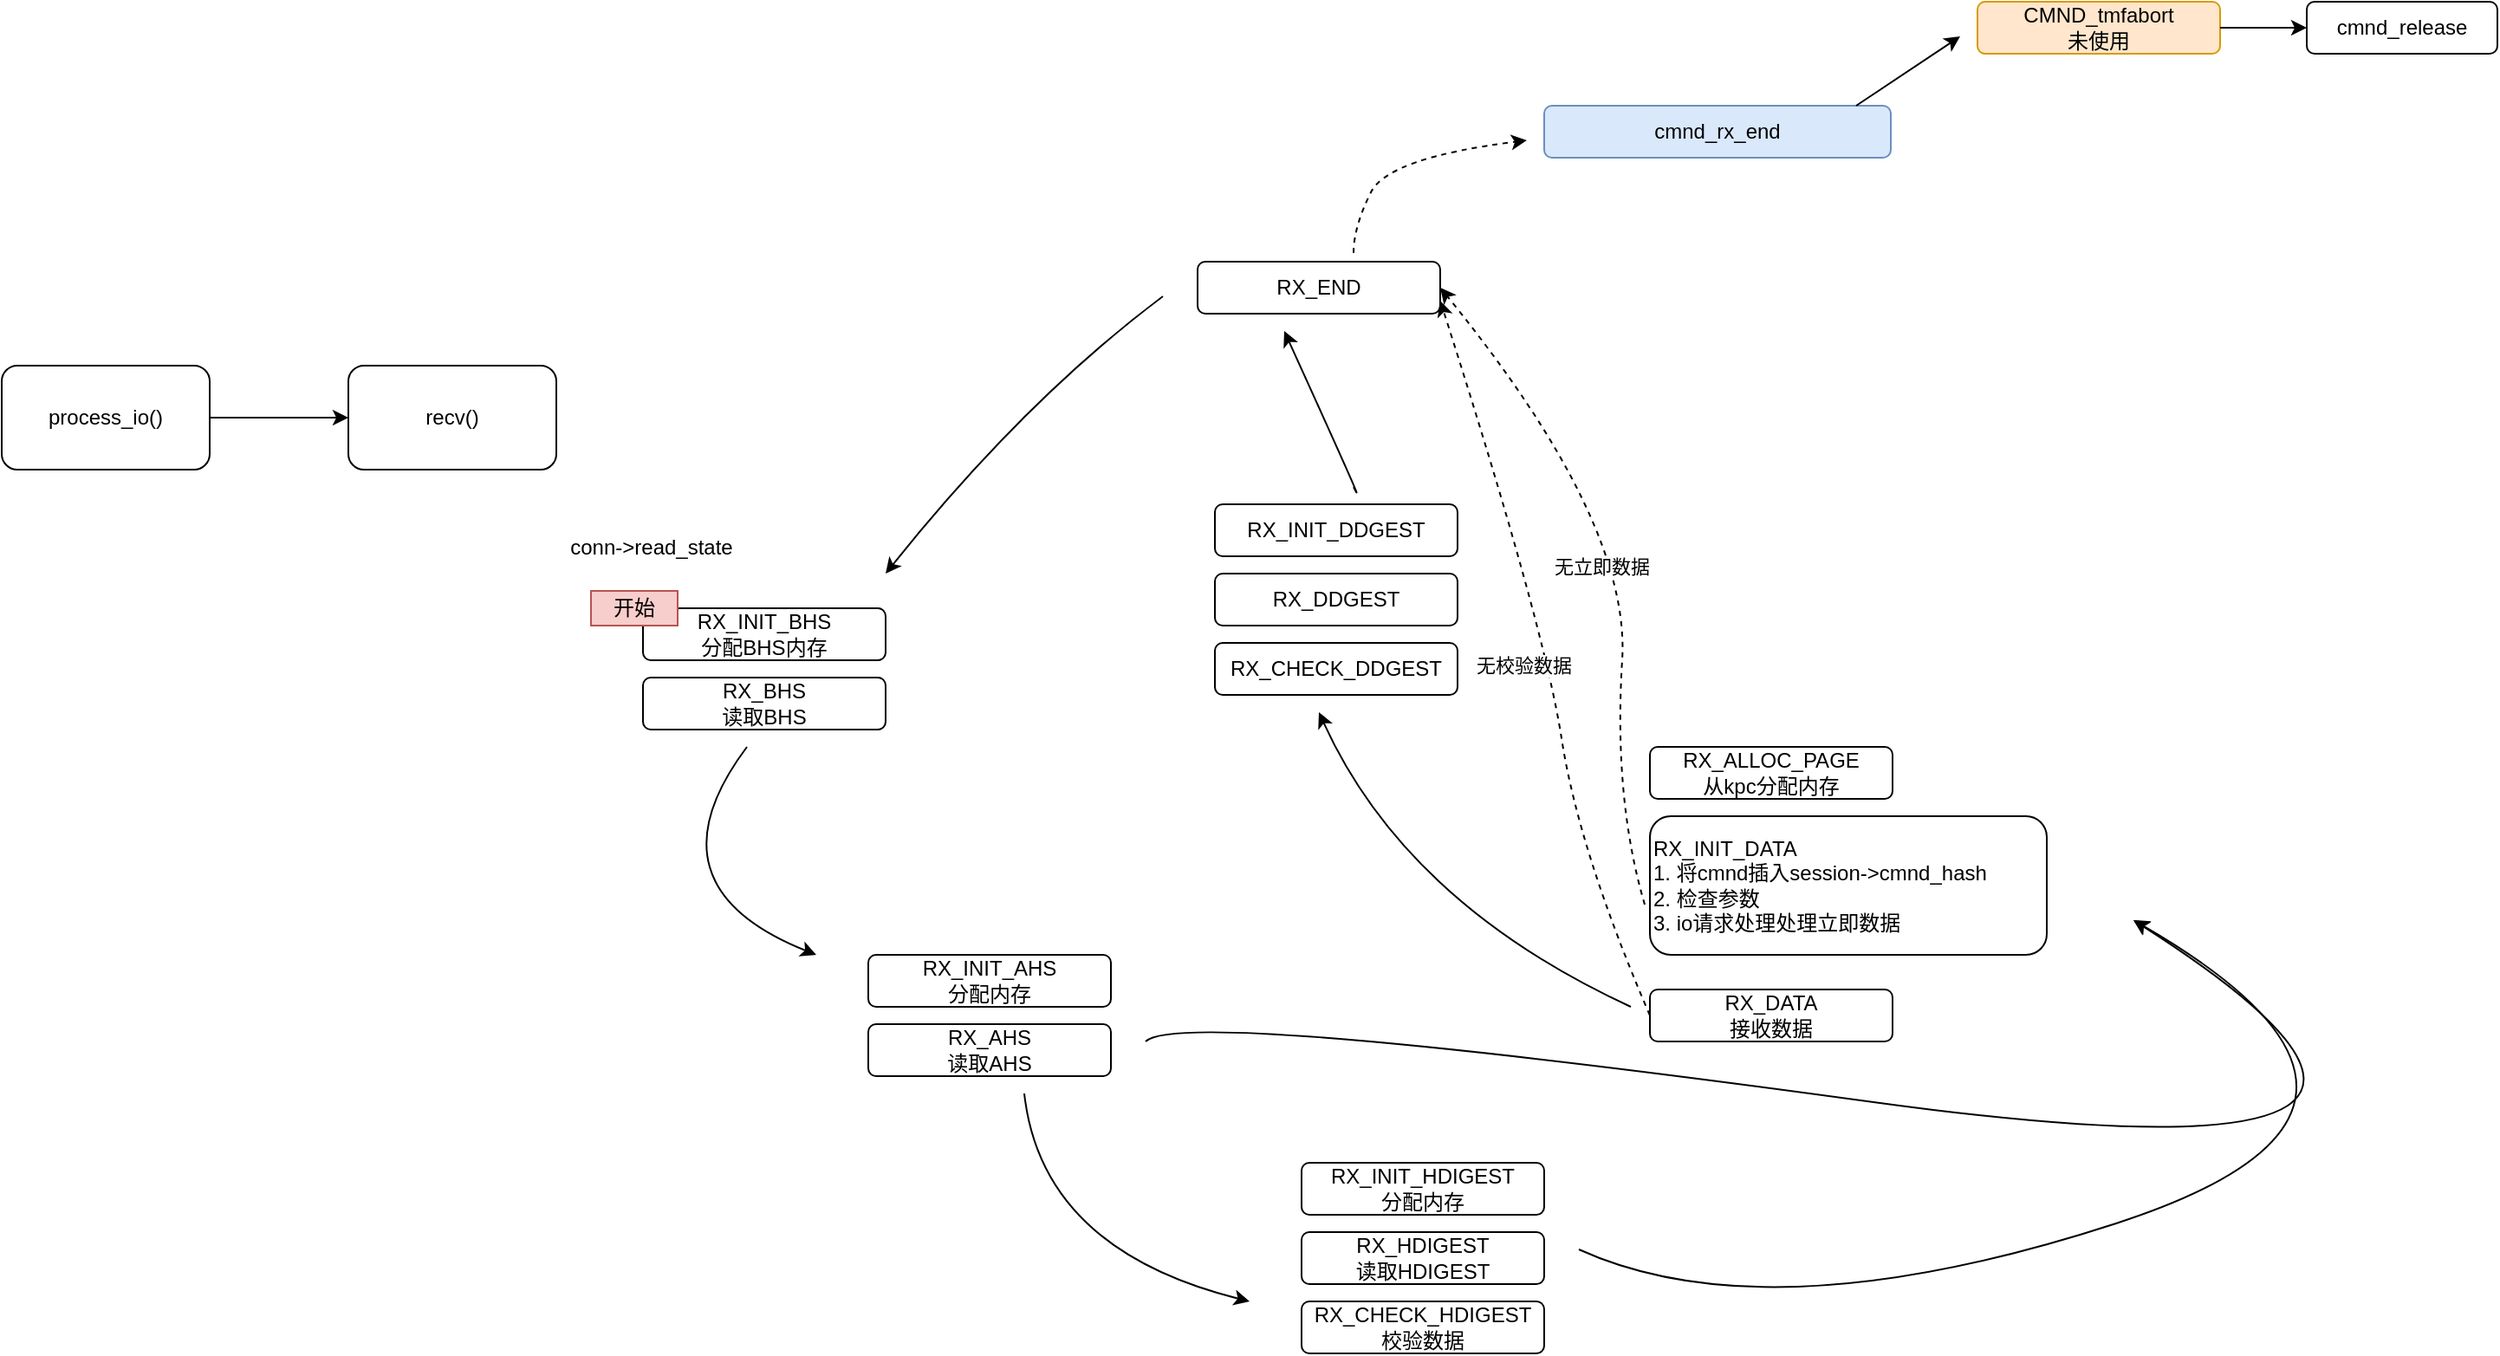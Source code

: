 <mxfile version="20.8.23" type="github">
  <diagram id="cpIiz0hkxJm84qq82TX_" name="第 1 页">
    <mxGraphModel dx="1194" dy="877" grid="1" gridSize="10" guides="1" tooltips="1" connect="1" arrows="1" fold="1" page="1" pageScale="1" pageWidth="827" pageHeight="1169" math="0" shadow="0">
      <root>
        <mxCell id="0" />
        <mxCell id="1" parent="0" />
        <mxCell id="Y4RRBgap4qox0ThQ7hxp-2" value="" style="edgeStyle=none;html=1;" edge="1" parent="1" source="Y4RRBgap4qox0ThQ7hxp-3" target="Y4RRBgap4qox0ThQ7hxp-4">
          <mxGeometry relative="1" as="geometry" />
        </mxCell>
        <mxCell id="Y4RRBgap4qox0ThQ7hxp-3" value="process_io()" style="rounded=1;whiteSpace=wrap;html=1;" vertex="1" parent="1">
          <mxGeometry x="150" y="210" width="120" height="60" as="geometry" />
        </mxCell>
        <mxCell id="Y4RRBgap4qox0ThQ7hxp-4" value="recv()" style="rounded=1;whiteSpace=wrap;html=1;" vertex="1" parent="1">
          <mxGeometry x="350" y="210" width="120" height="60" as="geometry" />
        </mxCell>
        <mxCell id="Y4RRBgap4qox0ThQ7hxp-5" value="conn-&amp;gt;read_state" style="text;html=1;strokeColor=none;fillColor=none;align=center;verticalAlign=middle;whiteSpace=wrap;rounded=0;" vertex="1" parent="1">
          <mxGeometry x="470" y="300" width="110" height="30" as="geometry" />
        </mxCell>
        <mxCell id="Y4RRBgap4qox0ThQ7hxp-6" value="RX_INIT_BHS&lt;br&gt;分配BHS内存" style="rounded=1;whiteSpace=wrap;html=1;" vertex="1" parent="1">
          <mxGeometry x="520" y="350" width="140" height="30" as="geometry" />
        </mxCell>
        <mxCell id="Y4RRBgap4qox0ThQ7hxp-7" value="RX_BHS&lt;br&gt;读取BHS" style="rounded=1;whiteSpace=wrap;html=1;" vertex="1" parent="1">
          <mxGeometry x="520" y="390" width="140" height="30" as="geometry" />
        </mxCell>
        <mxCell id="Y4RRBgap4qox0ThQ7hxp-8" value="RX_INIT_AHS&lt;br&gt;分配内存" style="rounded=1;whiteSpace=wrap;html=1;" vertex="1" parent="1">
          <mxGeometry x="650" y="550" width="140" height="30" as="geometry" />
        </mxCell>
        <mxCell id="Y4RRBgap4qox0ThQ7hxp-9" value="RX_AHS&lt;br&gt;读取AHS" style="rounded=1;whiteSpace=wrap;html=1;" vertex="1" parent="1">
          <mxGeometry x="650" y="590" width="140" height="30" as="geometry" />
        </mxCell>
        <mxCell id="Y4RRBgap4qox0ThQ7hxp-10" value="RX_INIT_HDIGEST&lt;br&gt;分配内存" style="rounded=1;whiteSpace=wrap;html=1;" vertex="1" parent="1">
          <mxGeometry x="900" y="670" width="140" height="30" as="geometry" />
        </mxCell>
        <mxCell id="Y4RRBgap4qox0ThQ7hxp-11" value="RX_HDIGEST&lt;br&gt;读取HDIGEST" style="rounded=1;whiteSpace=wrap;html=1;" vertex="1" parent="1">
          <mxGeometry x="900" y="710" width="140" height="30" as="geometry" />
        </mxCell>
        <mxCell id="Y4RRBgap4qox0ThQ7hxp-12" value="RX_CHECK_HDIGEST&lt;br&gt;校验数据" style="rounded=1;whiteSpace=wrap;html=1;" vertex="1" parent="1">
          <mxGeometry x="900" y="750" width="140" height="30" as="geometry" />
        </mxCell>
        <mxCell id="Y4RRBgap4qox0ThQ7hxp-13" value="" style="curved=1;endArrow=classic;html=1;" edge="1" parent="1">
          <mxGeometry width="50" height="50" relative="1" as="geometry">
            <mxPoint x="580" y="430" as="sourcePoint" />
            <mxPoint x="620" y="550" as="targetPoint" />
            <Array as="points">
              <mxPoint x="520" y="510" />
            </Array>
          </mxGeometry>
        </mxCell>
        <mxCell id="Y4RRBgap4qox0ThQ7hxp-14" value="" style="curved=1;endArrow=classic;html=1;" edge="1" parent="1">
          <mxGeometry width="50" height="50" relative="1" as="geometry">
            <mxPoint x="740" y="630" as="sourcePoint" />
            <mxPoint x="870" y="750" as="targetPoint" />
            <Array as="points">
              <mxPoint x="750" y="720" />
            </Array>
          </mxGeometry>
        </mxCell>
        <mxCell id="Y4RRBgap4qox0ThQ7hxp-18" value="" style="curved=1;endArrow=classic;html=1;" edge="1" parent="1">
          <mxGeometry width="50" height="50" relative="1" as="geometry">
            <mxPoint x="1060" y="720" as="sourcePoint" />
            <mxPoint x="1380" y="530" as="targetPoint" />
            <Array as="points">
              <mxPoint x="1170" y="770" />
              <mxPoint x="1570" y="640" />
            </Array>
          </mxGeometry>
        </mxCell>
        <mxCell id="Y4RRBgap4qox0ThQ7hxp-19" value="" style="group" vertex="1" connectable="0" parent="1">
          <mxGeometry x="1101" y="430" width="229" height="170" as="geometry" />
        </mxCell>
        <mxCell id="Y4RRBgap4qox0ThQ7hxp-15" value="RX_ALLOC_PAGE&lt;br&gt;从kpc分配内存" style="rounded=1;whiteSpace=wrap;html=1;" vertex="1" parent="Y4RRBgap4qox0ThQ7hxp-19">
          <mxGeometry width="140" height="30" as="geometry" />
        </mxCell>
        <mxCell id="Y4RRBgap4qox0ThQ7hxp-16" value="RX_INIT_DATA&lt;br&gt;1. 将cmnd插入session-&amp;gt;cmnd_hash&lt;br&gt;2. 检查参数&lt;br&gt;3. io请求处理处理立即数据" style="rounded=1;whiteSpace=wrap;html=1;align=left;" vertex="1" parent="Y4RRBgap4qox0ThQ7hxp-19">
          <mxGeometry y="40" width="229" height="80" as="geometry" />
        </mxCell>
        <mxCell id="Y4RRBgap4qox0ThQ7hxp-17" value="RX_DATA&lt;br&gt;接收数据" style="rounded=1;whiteSpace=wrap;html=1;" vertex="1" parent="Y4RRBgap4qox0ThQ7hxp-19">
          <mxGeometry y="140" width="140" height="30" as="geometry" />
        </mxCell>
        <mxCell id="Y4RRBgap4qox0ThQ7hxp-20" value="" style="curved=1;endArrow=classic;html=1;rounded=0;" edge="1" parent="1">
          <mxGeometry width="50" height="50" relative="1" as="geometry">
            <mxPoint x="810" y="600" as="sourcePoint" />
            <mxPoint x="1380" y="530" as="targetPoint" />
            <Array as="points">
              <mxPoint x="830" y="580" />
              <mxPoint x="1630" y="690" />
            </Array>
          </mxGeometry>
        </mxCell>
        <mxCell id="Y4RRBgap4qox0ThQ7hxp-24" value="" style="group" vertex="1" connectable="0" parent="1">
          <mxGeometry x="850" y="290" width="140" height="110" as="geometry" />
        </mxCell>
        <mxCell id="Y4RRBgap4qox0ThQ7hxp-21" value="RX_INIT_DDGEST" style="rounded=1;whiteSpace=wrap;html=1;" vertex="1" parent="Y4RRBgap4qox0ThQ7hxp-24">
          <mxGeometry width="140" height="30" as="geometry" />
        </mxCell>
        <mxCell id="Y4RRBgap4qox0ThQ7hxp-22" value="RX_DDGEST" style="rounded=1;whiteSpace=wrap;html=1;" vertex="1" parent="Y4RRBgap4qox0ThQ7hxp-24">
          <mxGeometry y="40" width="140" height="30" as="geometry" />
        </mxCell>
        <mxCell id="Y4RRBgap4qox0ThQ7hxp-23" value="RX_CHECK_DDGEST" style="rounded=1;whiteSpace=wrap;html=1;" vertex="1" parent="Y4RRBgap4qox0ThQ7hxp-24">
          <mxGeometry y="80" width="140" height="30" as="geometry" />
        </mxCell>
        <mxCell id="Y4RRBgap4qox0ThQ7hxp-25" value="RX_END" style="rounded=1;whiteSpace=wrap;html=1;" vertex="1" parent="1">
          <mxGeometry x="840" y="150" width="140" height="30" as="geometry" />
        </mxCell>
        <mxCell id="Y4RRBgap4qox0ThQ7hxp-26" value="" style="curved=1;endArrow=classic;html=1;rounded=0;exitX=-0.013;exitY=0.638;exitDx=0;exitDy=0;entryX=1;entryY=0.5;entryDx=0;entryDy=0;dashed=1;exitPerimeter=0;" edge="1" parent="1" source="Y4RRBgap4qox0ThQ7hxp-16" target="Y4RRBgap4qox0ThQ7hxp-25">
          <mxGeometry width="50" height="50" relative="1" as="geometry">
            <mxPoint x="1350" y="500" as="sourcePoint" />
            <mxPoint x="1620" y="410" as="targetPoint" />
            <Array as="points">
              <mxPoint x="1080" y="460" />
              <mxPoint x="1090" y="300" />
            </Array>
          </mxGeometry>
        </mxCell>
        <mxCell id="Y4RRBgap4qox0ThQ7hxp-27" value="无立即数据" style="edgeLabel;html=1;align=center;verticalAlign=middle;resizable=0;points=[];" vertex="1" connectable="0" parent="Y4RRBgap4qox0ThQ7hxp-26">
          <mxGeometry x="-0.009" y="16" relative="1" as="geometry">
            <mxPoint as="offset" />
          </mxGeometry>
        </mxCell>
        <mxCell id="Y4RRBgap4qox0ThQ7hxp-29" value="" style="curved=1;endArrow=classic;html=1;rounded=0;exitX=0;exitY=0.5;exitDx=0;exitDy=0;entryX=1;entryY=0.75;entryDx=0;entryDy=0;dashed=1;" edge="1" parent="1" source="Y4RRBgap4qox0ThQ7hxp-17" target="Y4RRBgap4qox0ThQ7hxp-25">
          <mxGeometry width="50" height="50" relative="1" as="geometry">
            <mxPoint x="1108" y="531" as="sourcePoint" />
            <mxPoint x="990" y="175" as="targetPoint" />
            <Array as="points">
              <mxPoint x="1060" y="490" />
              <mxPoint x="1040" y="360" />
            </Array>
          </mxGeometry>
        </mxCell>
        <mxCell id="Y4RRBgap4qox0ThQ7hxp-30" value="无校验数据" style="edgeLabel;html=1;align=center;verticalAlign=middle;resizable=0;points=[];" vertex="1" connectable="0" parent="Y4RRBgap4qox0ThQ7hxp-29">
          <mxGeometry x="-0.009" y="16" relative="1" as="geometry">
            <mxPoint as="offset" />
          </mxGeometry>
        </mxCell>
        <mxCell id="Y4RRBgap4qox0ThQ7hxp-31" value="" style="curved=1;endArrow=classic;html=1;" edge="1" parent="1">
          <mxGeometry width="50" height="50" relative="1" as="geometry">
            <mxPoint x="1090" y="580" as="sourcePoint" />
            <mxPoint x="910" y="410" as="targetPoint" />
            <Array as="points">
              <mxPoint x="960" y="520" />
            </Array>
          </mxGeometry>
        </mxCell>
        <mxCell id="Y4RRBgap4qox0ThQ7hxp-32" value="" style="curved=1;endArrow=classic;html=1;" edge="1" parent="1">
          <mxGeometry width="50" height="50" relative="1" as="geometry">
            <mxPoint x="930" y="280" as="sourcePoint" />
            <mxPoint x="890" y="190" as="targetPoint" />
            <Array as="points">
              <mxPoint x="940" y="300" />
            </Array>
          </mxGeometry>
        </mxCell>
        <mxCell id="Y4RRBgap4qox0ThQ7hxp-33" value="" style="curved=1;endArrow=classic;html=1;" edge="1" parent="1">
          <mxGeometry width="50" height="50" relative="1" as="geometry">
            <mxPoint x="820" y="170" as="sourcePoint" />
            <mxPoint x="660" y="330" as="targetPoint" />
            <Array as="points">
              <mxPoint x="740" y="230" />
            </Array>
          </mxGeometry>
        </mxCell>
        <mxCell id="Y4RRBgap4qox0ThQ7hxp-34" value="开始" style="rounded=0;whiteSpace=wrap;html=1;fillColor=#f8cecc;strokeColor=#b85450;" vertex="1" parent="1">
          <mxGeometry x="490" y="340" width="50" height="20" as="geometry" />
        </mxCell>
        <mxCell id="Y4RRBgap4qox0ThQ7hxp-35" value="cmnd_rx_end" style="rounded=1;whiteSpace=wrap;html=1;fillColor=#dae8fc;strokeColor=#6c8ebf;" vertex="1" parent="1">
          <mxGeometry x="1040" y="60" width="200" height="30" as="geometry" />
        </mxCell>
        <mxCell id="Y4RRBgap4qox0ThQ7hxp-37" value="" style="curved=1;endArrow=classic;html=1;rounded=0;dashed=1;exitX=0.643;exitY=-0.167;exitDx=0;exitDy=0;exitPerimeter=0;" edge="1" parent="1" source="Y4RRBgap4qox0ThQ7hxp-25">
          <mxGeometry width="50" height="50" relative="1" as="geometry">
            <mxPoint x="950" y="140" as="sourcePoint" />
            <mxPoint x="1030" y="80" as="targetPoint" />
            <Array as="points">
              <mxPoint x="930" y="130" />
              <mxPoint x="950" y="90" />
            </Array>
          </mxGeometry>
        </mxCell>
        <mxCell id="Y4RRBgap4qox0ThQ7hxp-38" value="CMND_tmfabort&lt;br&gt;未使用" style="rounded=1;whiteSpace=wrap;html=1;fillColor=#ffe6cc;strokeColor=#d79b00;" vertex="1" parent="1">
          <mxGeometry x="1290" width="140" height="30" as="geometry" />
        </mxCell>
        <mxCell id="Y4RRBgap4qox0ThQ7hxp-40" value="cmnd_release" style="rounded=1;whiteSpace=wrap;html=1;" vertex="1" parent="1">
          <mxGeometry x="1480" width="110" height="30" as="geometry" />
        </mxCell>
        <mxCell id="Y4RRBgap4qox0ThQ7hxp-41" value="" style="endArrow=classic;html=1;rounded=0;" edge="1" parent="1">
          <mxGeometry width="50" height="50" relative="1" as="geometry">
            <mxPoint x="1220" y="60" as="sourcePoint" />
            <mxPoint x="1280" y="20" as="targetPoint" />
          </mxGeometry>
        </mxCell>
        <mxCell id="Y4RRBgap4qox0ThQ7hxp-42" value="" style="endArrow=classic;html=1;rounded=0;entryX=0;entryY=0.5;entryDx=0;entryDy=0;" edge="1" parent="1" target="Y4RRBgap4qox0ThQ7hxp-40">
          <mxGeometry width="50" height="50" relative="1" as="geometry">
            <mxPoint x="1430" y="15" as="sourcePoint" />
            <mxPoint x="1490" y="-20" as="targetPoint" />
          </mxGeometry>
        </mxCell>
      </root>
    </mxGraphModel>
  </diagram>
</mxfile>
